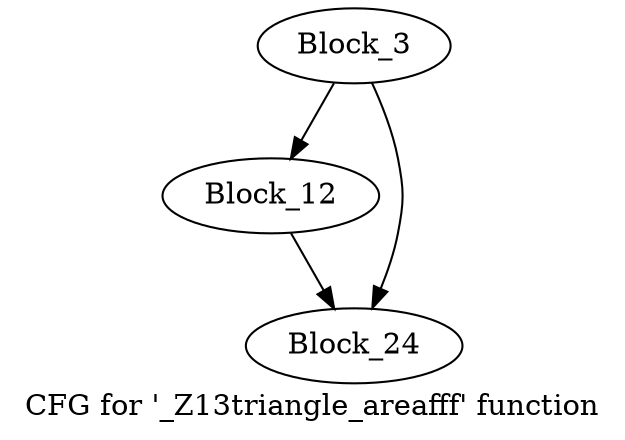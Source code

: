 digraph "CFG for '_Z13triangle_areafff' function" {
	label="CFG for '_Z13triangle_areafff' function";

	block_3 [label="Block_3"];
	block_3:s0 -> block_12;
	block_3:s1 -> block_24;
	block_12 [label="Block_12"];
	block_12 -> block_24;
	block_24 [label="Block_24"];
}
